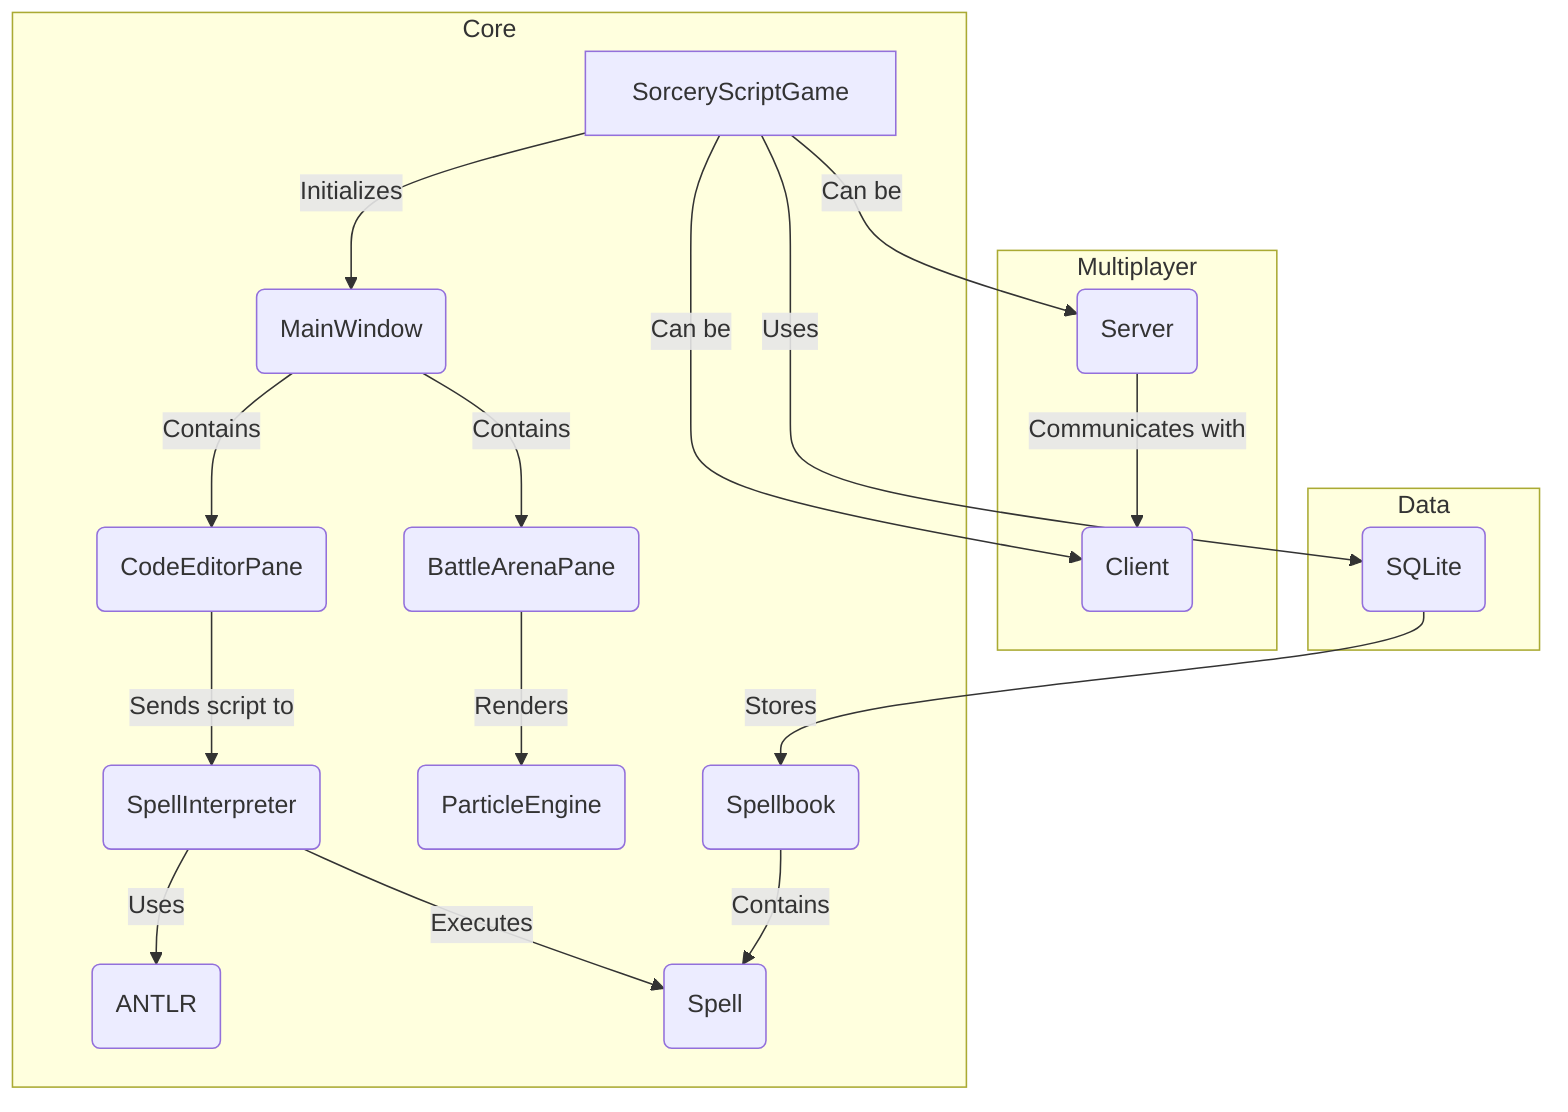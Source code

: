 graph TD
    subgraph Core
        A[SorceryScriptGame] -- "Initializes" --> B(MainWindow);
        B -- "Contains" --> C(CodeEditorPane);
        B -- "Contains" --> D(BattleArenaPane);
        C -- "Sends script to" --> E(SpellInterpreter);
        E -- "Uses" --> F(ANTLR);
        D -- "Renders" --> G(ParticleEngine);
        H(Spellbook) -- "Contains" --> I(Spell);
        E -- "Executes" --> I;
    end

    subgraph Multiplayer
        J(Server) -- "Communicates with" --> K(Client);
    end

    A -- "Can be" --> K;
    A -- "Can be" --> J;

    subgraph Data
        L(SQLite) -- "Stores" --> H;
    end

    A -- "Uses" --> L;